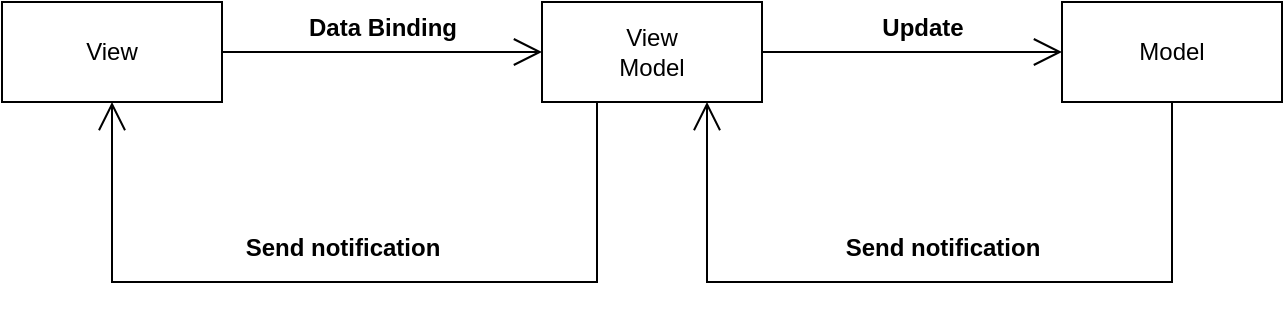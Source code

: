 <mxfile version="21.6.5" type="device">
  <diagram name="Страница 1" id="mRkFCYW7pOLdv2mb_60s">
    <mxGraphModel dx="1050" dy="638" grid="1" gridSize="10" guides="1" tooltips="1" connect="1" arrows="1" fold="1" page="1" pageScale="1" pageWidth="827" pageHeight="1169" math="0" shadow="0">
      <root>
        <mxCell id="0" />
        <mxCell id="1" parent="0" />
        <mxCell id="ZTDpakAUpTQKIt4IPZO8-2" value="View" style="html=1;whiteSpace=wrap;" parent="1" vertex="1">
          <mxGeometry x="120" y="230" width="110" height="50" as="geometry" />
        </mxCell>
        <mxCell id="ZTDpakAUpTQKIt4IPZO8-3" value="Model" style="html=1;whiteSpace=wrap;" parent="1" vertex="1">
          <mxGeometry x="650" y="230" width="110" height="50" as="geometry" />
        </mxCell>
        <mxCell id="ZTDpakAUpTQKIt4IPZO8-4" value="View&lt;br&gt;Model" style="html=1;whiteSpace=wrap;" parent="1" vertex="1">
          <mxGeometry x="390" y="230" width="110" height="50" as="geometry" />
        </mxCell>
        <mxCell id="s8g8j8jYCXBk8l3Y0l0Q-3" value="" style="endArrow=open;endFill=1;endSize=12;html=1;rounded=0;entryX=0;entryY=0.5;entryDx=0;entryDy=0;" edge="1" parent="1" source="ZTDpakAUpTQKIt4IPZO8-2" target="ZTDpakAUpTQKIt4IPZO8-4">
          <mxGeometry width="160" relative="1" as="geometry">
            <mxPoint x="240" y="310" as="sourcePoint" />
            <mxPoint x="400" y="310" as="targetPoint" />
          </mxGeometry>
        </mxCell>
        <mxCell id="s8g8j8jYCXBk8l3Y0l0Q-4" value="" style="endArrow=open;endFill=1;endSize=12;html=1;rounded=0;" edge="1" parent="1" source="ZTDpakAUpTQKIt4IPZO8-4" target="ZTDpakAUpTQKIt4IPZO8-3">
          <mxGeometry width="160" relative="1" as="geometry">
            <mxPoint x="520" y="340" as="sourcePoint" />
            <mxPoint x="680" y="340" as="targetPoint" />
          </mxGeometry>
        </mxCell>
        <mxCell id="s8g8j8jYCXBk8l3Y0l0Q-5" value="Data Binding" style="text;align=center;fontStyle=1;verticalAlign=middle;spacingLeft=3;spacingRight=3;strokeColor=none;rotatable=0;points=[[0,0.5],[1,0.5]];portConstraint=eastwest;html=1;" vertex="1" parent="1">
          <mxGeometry x="270" y="230" width="80" height="26" as="geometry" />
        </mxCell>
        <mxCell id="s8g8j8jYCXBk8l3Y0l0Q-6" value="Update" style="text;align=center;fontStyle=1;verticalAlign=middle;spacingLeft=3;spacingRight=3;strokeColor=none;rotatable=0;points=[[0,0.5],[1,0.5]];portConstraint=eastwest;html=1;" vertex="1" parent="1">
          <mxGeometry x="540" y="230" width="80" height="26" as="geometry" />
        </mxCell>
        <mxCell id="s8g8j8jYCXBk8l3Y0l0Q-7" value="" style="endArrow=open;endFill=1;endSize=12;html=1;rounded=0;edgeStyle=elbowEdgeStyle;entryX=0.75;entryY=1;entryDx=0;entryDy=0;" edge="1" parent="1" source="ZTDpakAUpTQKIt4IPZO8-3" target="ZTDpakAUpTQKIt4IPZO8-4">
          <mxGeometry width="160" relative="1" as="geometry">
            <mxPoint x="600" y="410" as="sourcePoint" />
            <mxPoint x="630" y="370" as="targetPoint" />
            <Array as="points">
              <mxPoint x="575" y="370" />
            </Array>
          </mxGeometry>
        </mxCell>
        <mxCell id="s8g8j8jYCXBk8l3Y0l0Q-8" value="Send notification" style="text;align=center;fontStyle=1;verticalAlign=middle;spacingLeft=3;spacingRight=3;strokeColor=none;rotatable=0;points=[[0,0.5],[1,0.5]];portConstraint=eastwest;html=1;" vertex="1" parent="1">
          <mxGeometry x="550" y="340" width="80" height="26" as="geometry" />
        </mxCell>
        <mxCell id="s8g8j8jYCXBk8l3Y0l0Q-9" value="Send notification" style="text;align=center;fontStyle=1;verticalAlign=middle;spacingLeft=3;spacingRight=3;strokeColor=none;rotatable=0;points=[[0,0.5],[1,0.5]];portConstraint=eastwest;html=1;" vertex="1" parent="1">
          <mxGeometry x="250" y="340" width="80" height="26" as="geometry" />
        </mxCell>
        <mxCell id="s8g8j8jYCXBk8l3Y0l0Q-10" value="" style="endArrow=open;endFill=1;endSize=12;html=1;rounded=0;edgeStyle=elbowEdgeStyle;exitX=0.25;exitY=1;exitDx=0;exitDy=0;" edge="1" parent="1" source="ZTDpakAUpTQKIt4IPZO8-4" target="ZTDpakAUpTQKIt4IPZO8-2">
          <mxGeometry width="160" relative="1" as="geometry">
            <mxPoint x="400" y="340" as="sourcePoint" />
            <mxPoint x="400" y="310" as="targetPoint" />
            <Array as="points">
              <mxPoint x="310" y="370" />
            </Array>
          </mxGeometry>
        </mxCell>
      </root>
    </mxGraphModel>
  </diagram>
</mxfile>

